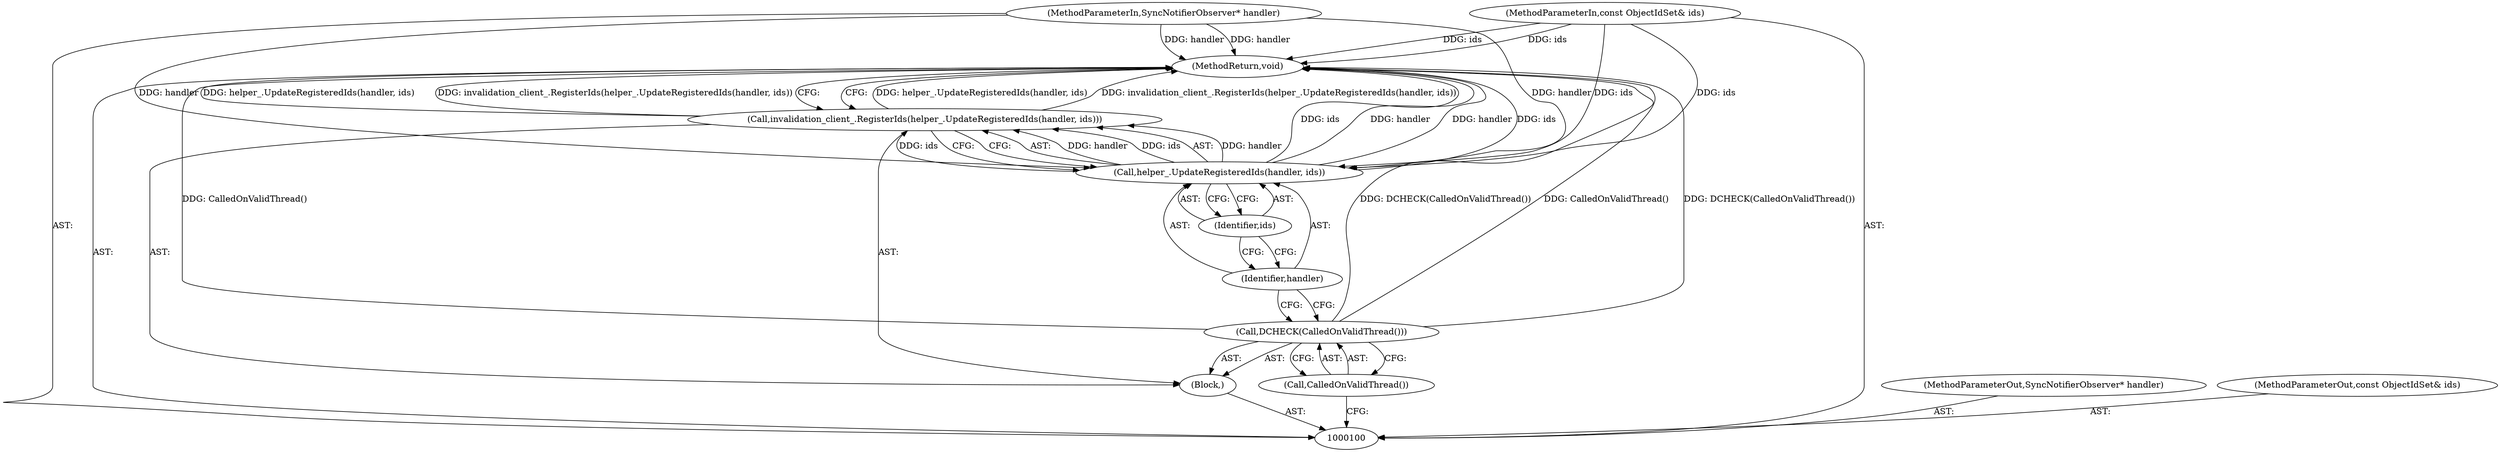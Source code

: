 digraph "1_Chrome_8a50f99c25fb70ff43aaa82b6f9569db383f0ca8_18" {
"1000110" [label="(MethodReturn,void)"];
"1000101" [label="(MethodParameterIn,SyncNotifierObserver* handler)"];
"1000131" [label="(MethodParameterOut,SyncNotifierObserver* handler)"];
"1000102" [label="(MethodParameterIn,const ObjectIdSet& ids)"];
"1000132" [label="(MethodParameterOut,const ObjectIdSet& ids)"];
"1000103" [label="(Block,)"];
"1000105" [label="(Call,CalledOnValidThread())"];
"1000104" [label="(Call,DCHECK(CalledOnValidThread()))"];
"1000106" [label="(Call,invalidation_client_.RegisterIds(helper_.UpdateRegisteredIds(handler, ids)))"];
"1000107" [label="(Call,helper_.UpdateRegisteredIds(handler, ids))"];
"1000108" [label="(Identifier,handler)"];
"1000109" [label="(Identifier,ids)"];
"1000110" -> "1000100"  [label="AST: "];
"1000110" -> "1000106"  [label="CFG: "];
"1000107" -> "1000110"  [label="DDG: handler"];
"1000107" -> "1000110"  [label="DDG: ids"];
"1000106" -> "1000110"  [label="DDG: helper_.UpdateRegisteredIds(handler, ids)"];
"1000106" -> "1000110"  [label="DDG: invalidation_client_.RegisterIds(helper_.UpdateRegisteredIds(handler, ids))"];
"1000104" -> "1000110"  [label="DDG: DCHECK(CalledOnValidThread())"];
"1000104" -> "1000110"  [label="DDG: CalledOnValidThread()"];
"1000102" -> "1000110"  [label="DDG: ids"];
"1000101" -> "1000110"  [label="DDG: handler"];
"1000101" -> "1000100"  [label="AST: "];
"1000101" -> "1000110"  [label="DDG: handler"];
"1000101" -> "1000107"  [label="DDG: handler"];
"1000131" -> "1000100"  [label="AST: "];
"1000102" -> "1000100"  [label="AST: "];
"1000102" -> "1000110"  [label="DDG: ids"];
"1000102" -> "1000107"  [label="DDG: ids"];
"1000132" -> "1000100"  [label="AST: "];
"1000103" -> "1000100"  [label="AST: "];
"1000104" -> "1000103"  [label="AST: "];
"1000106" -> "1000103"  [label="AST: "];
"1000105" -> "1000104"  [label="AST: "];
"1000105" -> "1000100"  [label="CFG: "];
"1000104" -> "1000105"  [label="CFG: "];
"1000104" -> "1000103"  [label="AST: "];
"1000104" -> "1000105"  [label="CFG: "];
"1000105" -> "1000104"  [label="AST: "];
"1000108" -> "1000104"  [label="CFG: "];
"1000104" -> "1000110"  [label="DDG: DCHECK(CalledOnValidThread())"];
"1000104" -> "1000110"  [label="DDG: CalledOnValidThread()"];
"1000106" -> "1000103"  [label="AST: "];
"1000106" -> "1000107"  [label="CFG: "];
"1000107" -> "1000106"  [label="AST: "];
"1000110" -> "1000106"  [label="CFG: "];
"1000106" -> "1000110"  [label="DDG: helper_.UpdateRegisteredIds(handler, ids)"];
"1000106" -> "1000110"  [label="DDG: invalidation_client_.RegisterIds(helper_.UpdateRegisteredIds(handler, ids))"];
"1000107" -> "1000106"  [label="DDG: handler"];
"1000107" -> "1000106"  [label="DDG: ids"];
"1000107" -> "1000106"  [label="AST: "];
"1000107" -> "1000109"  [label="CFG: "];
"1000108" -> "1000107"  [label="AST: "];
"1000109" -> "1000107"  [label="AST: "];
"1000106" -> "1000107"  [label="CFG: "];
"1000107" -> "1000110"  [label="DDG: handler"];
"1000107" -> "1000110"  [label="DDG: ids"];
"1000107" -> "1000106"  [label="DDG: handler"];
"1000107" -> "1000106"  [label="DDG: ids"];
"1000101" -> "1000107"  [label="DDG: handler"];
"1000102" -> "1000107"  [label="DDG: ids"];
"1000108" -> "1000107"  [label="AST: "];
"1000108" -> "1000104"  [label="CFG: "];
"1000109" -> "1000108"  [label="CFG: "];
"1000109" -> "1000107"  [label="AST: "];
"1000109" -> "1000108"  [label="CFG: "];
"1000107" -> "1000109"  [label="CFG: "];
}
